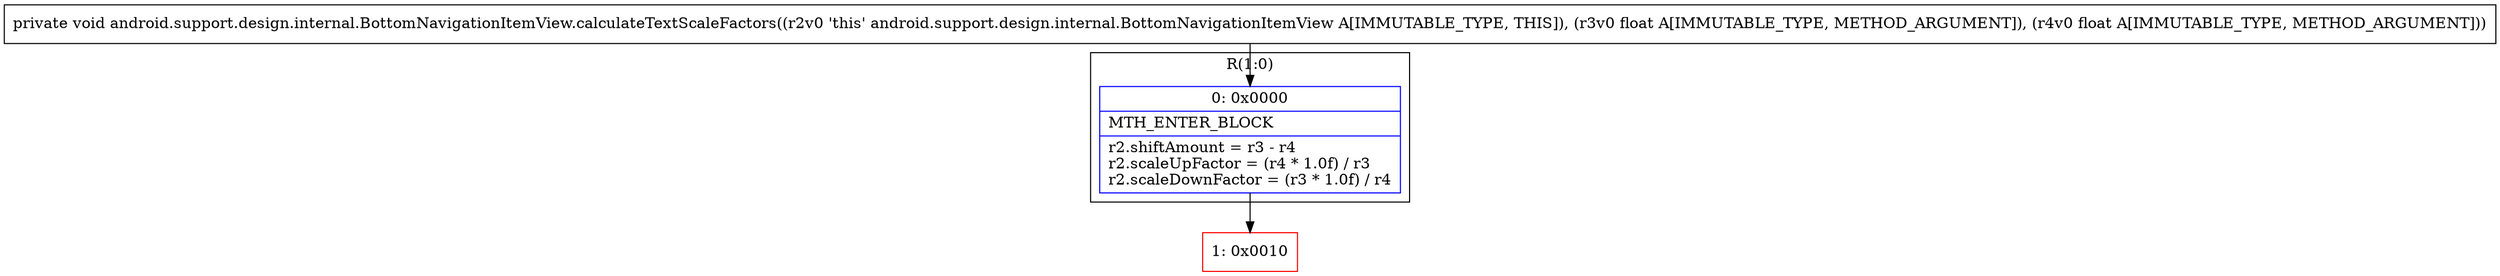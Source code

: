 digraph "CFG forandroid.support.design.internal.BottomNavigationItemView.calculateTextScaleFactors(FF)V" {
subgraph cluster_Region_1989237277 {
label = "R(1:0)";
node [shape=record,color=blue];
Node_0 [shape=record,label="{0\:\ 0x0000|MTH_ENTER_BLOCK\l|r2.shiftAmount = r3 \- r4\lr2.scaleUpFactor = (r4 * 1.0f) \/ r3\lr2.scaleDownFactor = (r3 * 1.0f) \/ r4\l}"];
}
Node_1 [shape=record,color=red,label="{1\:\ 0x0010}"];
MethodNode[shape=record,label="{private void android.support.design.internal.BottomNavigationItemView.calculateTextScaleFactors((r2v0 'this' android.support.design.internal.BottomNavigationItemView A[IMMUTABLE_TYPE, THIS]), (r3v0 float A[IMMUTABLE_TYPE, METHOD_ARGUMENT]), (r4v0 float A[IMMUTABLE_TYPE, METHOD_ARGUMENT])) }"];
MethodNode -> Node_0;
Node_0 -> Node_1;
}

